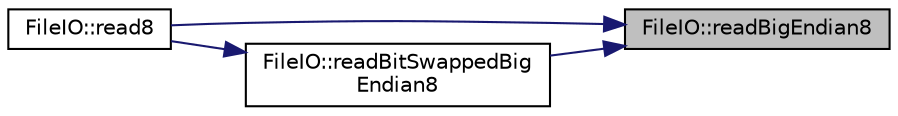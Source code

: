 digraph "FileIO::readBigEndian8"
{
 // INTERACTIVE_SVG=YES
 // LATEX_PDF_SIZE
  edge [fontname="Helvetica",fontsize="10",labelfontname="Helvetica",labelfontsize="10"];
  node [fontname="Helvetica",fontsize="10",shape=record];
  rankdir="RL";
  Node1 [label="FileIO::readBigEndian8",height=0.2,width=0.4,color="black", fillcolor="grey75", style="filled", fontcolor="black",tooltip=" "];
  Node1 -> Node2 [dir="back",color="midnightblue",fontsize="10",style="solid",fontname="Helvetica"];
  Node2 [label="FileIO::read8",height=0.2,width=0.4,color="black", fillcolor="white", style="filled",URL="$namespaceFileIO.html#aaac11848720874b2da9fc5a91f74b6a9",tooltip=" "];
  Node1 -> Node3 [dir="back",color="midnightblue",fontsize="10",style="solid",fontname="Helvetica"];
  Node3 [label="FileIO::readBitSwappedBig\lEndian8",height=0.2,width=0.4,color="black", fillcolor="white", style="filled",URL="$namespaceFileIO.html#ae68c150a79b76ab8c535f3f1f0dc125f",tooltip=" "];
  Node3 -> Node2 [dir="back",color="midnightblue",fontsize="10",style="solid",fontname="Helvetica"];
}
